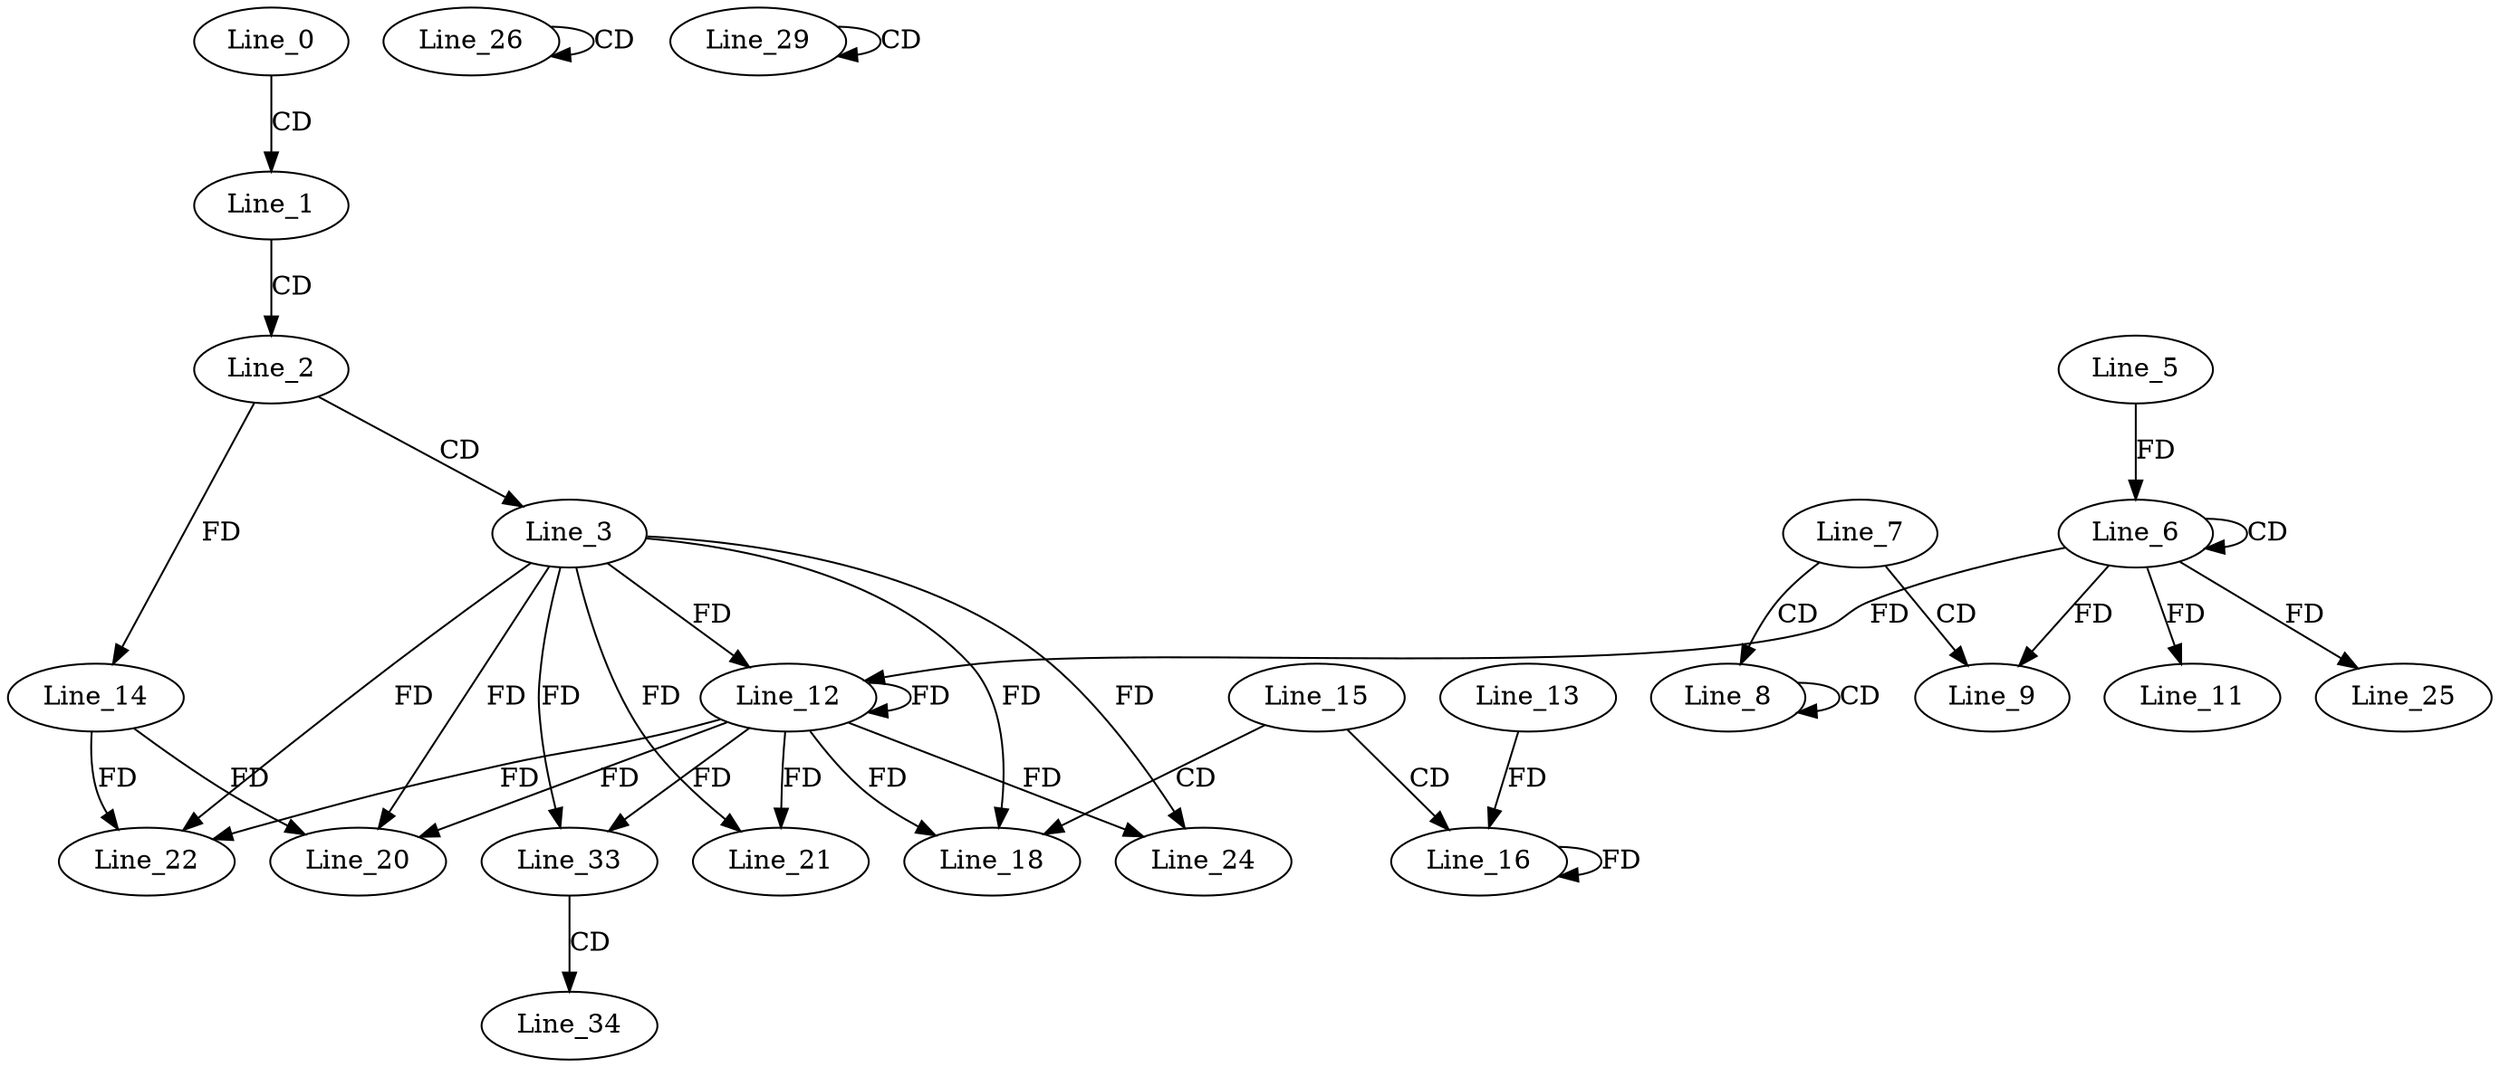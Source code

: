 digraph G {
  Line_0;
  Line_1;
  Line_2;
  Line_3;
  Line_6;
  Line_6;
  Line_5;
  Line_7;
  Line_8;
  Line_8;
  Line_9;
  Line_11;
  Line_12;
  Line_12;
  Line_14;
  Line_15;
  Line_16;
  Line_13;
  Line_18;
  Line_20;
  Line_14;
  Line_20;
  Line_21;
  Line_22;
  Line_22;
  Line_24;
  Line_25;
  Line_26;
  Line_26;
  Line_29;
  Line_29;
  Line_33;
  Line_34;
  Line_0 -> Line_1 [ label="CD" ];
  Line_1 -> Line_2 [ label="CD" ];
  Line_2 -> Line_3 [ label="CD" ];
  Line_6 -> Line_6 [ label="CD" ];
  Line_5 -> Line_6 [ label="FD" ];
  Line_7 -> Line_8 [ label="CD" ];
  Line_8 -> Line_8 [ label="CD" ];
  Line_7 -> Line_9 [ label="CD" ];
  Line_6 -> Line_9 [ label="FD" ];
  Line_6 -> Line_11 [ label="FD" ];
  Line_3 -> Line_12 [ label="FD" ];
  Line_12 -> Line_12 [ label="FD" ];
  Line_6 -> Line_12 [ label="FD" ];
  Line_2 -> Line_14 [ label="FD" ];
  Line_15 -> Line_16 [ label="CD" ];
  Line_13 -> Line_16 [ label="FD" ];
  Line_16 -> Line_16 [ label="FD" ];
  Line_15 -> Line_18 [ label="CD" ];
  Line_3 -> Line_18 [ label="FD" ];
  Line_12 -> Line_18 [ label="FD" ];
  Line_3 -> Line_20 [ label="FD" ];
  Line_12 -> Line_20 [ label="FD" ];
  Line_14 -> Line_20 [ label="FD" ];
  Line_3 -> Line_21 [ label="FD" ];
  Line_12 -> Line_21 [ label="FD" ];
  Line_3 -> Line_22 [ label="FD" ];
  Line_12 -> Line_22 [ label="FD" ];
  Line_14 -> Line_22 [ label="FD" ];
  Line_3 -> Line_24 [ label="FD" ];
  Line_12 -> Line_24 [ label="FD" ];
  Line_6 -> Line_25 [ label="FD" ];
  Line_26 -> Line_26 [ label="CD" ];
  Line_29 -> Line_29 [ label="CD" ];
  Line_3 -> Line_33 [ label="FD" ];
  Line_12 -> Line_33 [ label="FD" ];
  Line_33 -> Line_34 [ label="CD" ];
}
